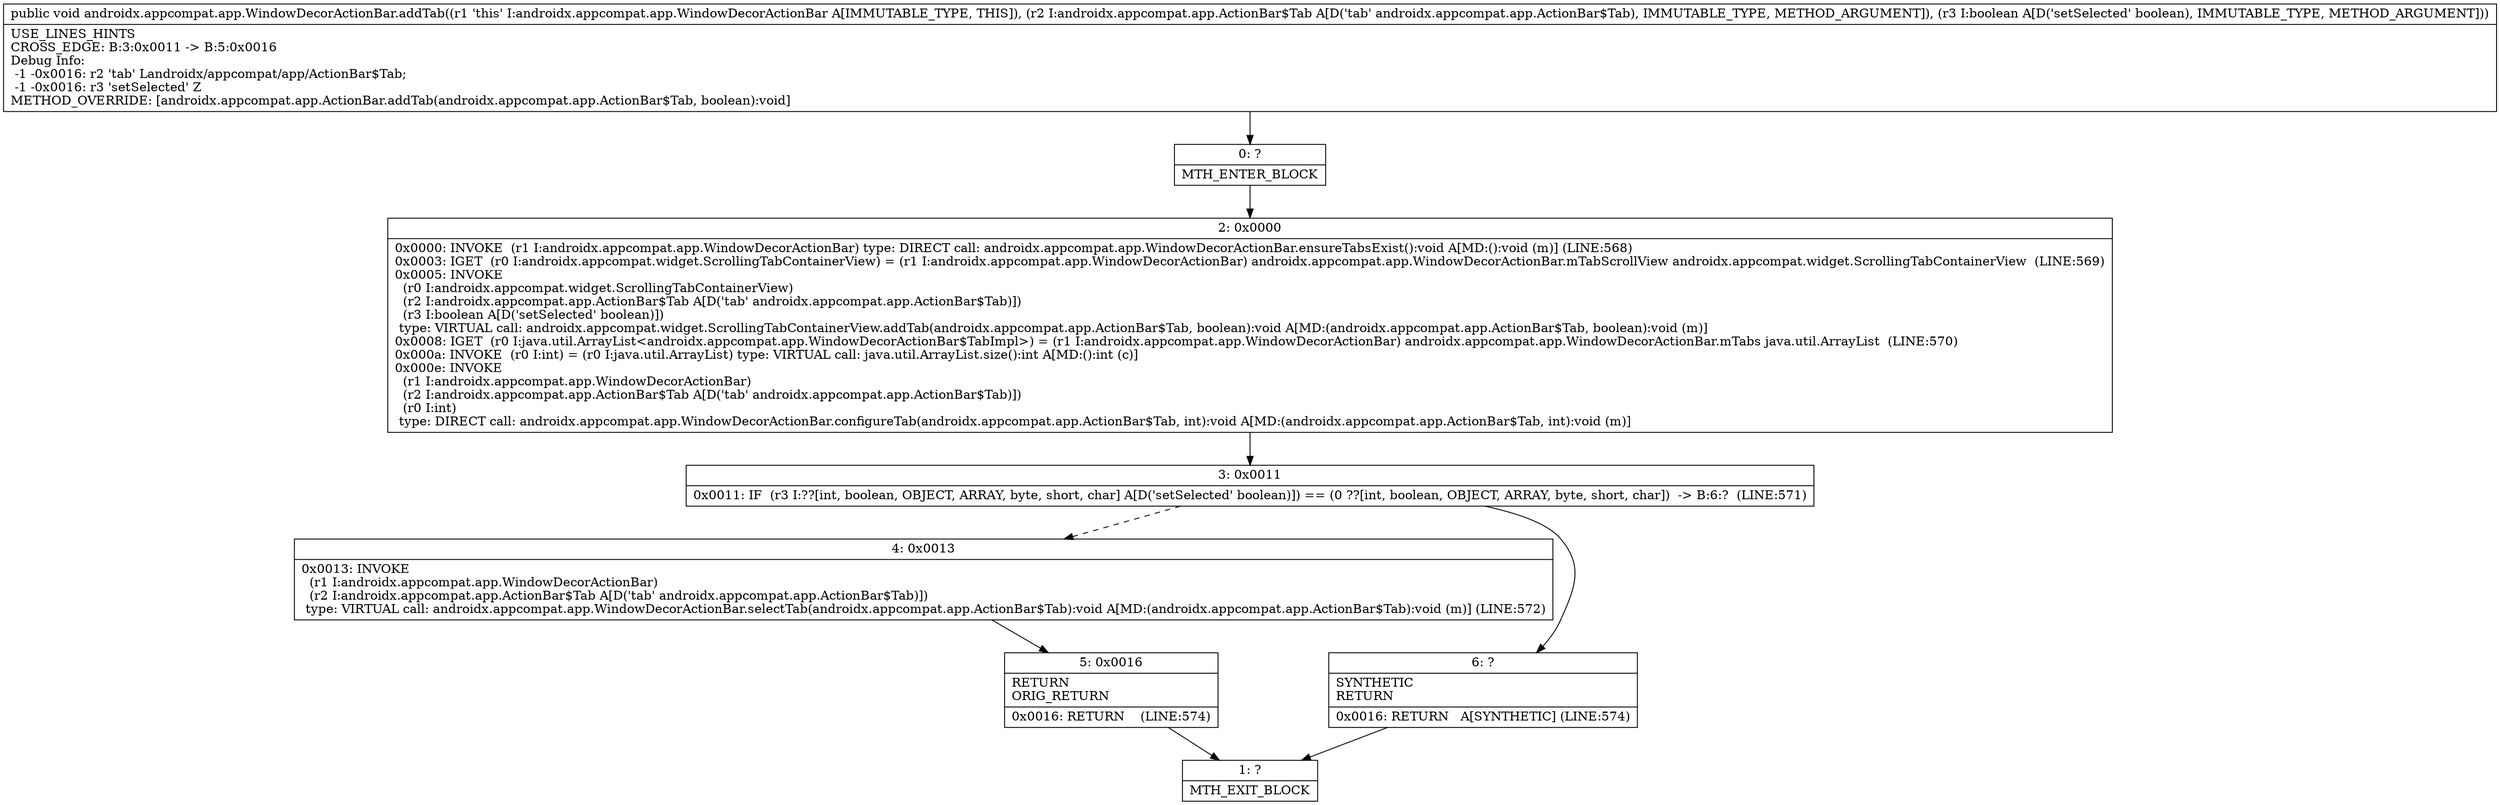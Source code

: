 digraph "CFG forandroidx.appcompat.app.WindowDecorActionBar.addTab(Landroidx\/appcompat\/app\/ActionBar$Tab;Z)V" {
Node_0 [shape=record,label="{0\:\ ?|MTH_ENTER_BLOCK\l}"];
Node_2 [shape=record,label="{2\:\ 0x0000|0x0000: INVOKE  (r1 I:androidx.appcompat.app.WindowDecorActionBar) type: DIRECT call: androidx.appcompat.app.WindowDecorActionBar.ensureTabsExist():void A[MD:():void (m)] (LINE:568)\l0x0003: IGET  (r0 I:androidx.appcompat.widget.ScrollingTabContainerView) = (r1 I:androidx.appcompat.app.WindowDecorActionBar) androidx.appcompat.app.WindowDecorActionBar.mTabScrollView androidx.appcompat.widget.ScrollingTabContainerView  (LINE:569)\l0x0005: INVOKE  \l  (r0 I:androidx.appcompat.widget.ScrollingTabContainerView)\l  (r2 I:androidx.appcompat.app.ActionBar$Tab A[D('tab' androidx.appcompat.app.ActionBar$Tab)])\l  (r3 I:boolean A[D('setSelected' boolean)])\l type: VIRTUAL call: androidx.appcompat.widget.ScrollingTabContainerView.addTab(androidx.appcompat.app.ActionBar$Tab, boolean):void A[MD:(androidx.appcompat.app.ActionBar$Tab, boolean):void (m)]\l0x0008: IGET  (r0 I:java.util.ArrayList\<androidx.appcompat.app.WindowDecorActionBar$TabImpl\>) = (r1 I:androidx.appcompat.app.WindowDecorActionBar) androidx.appcompat.app.WindowDecorActionBar.mTabs java.util.ArrayList  (LINE:570)\l0x000a: INVOKE  (r0 I:int) = (r0 I:java.util.ArrayList) type: VIRTUAL call: java.util.ArrayList.size():int A[MD:():int (c)]\l0x000e: INVOKE  \l  (r1 I:androidx.appcompat.app.WindowDecorActionBar)\l  (r2 I:androidx.appcompat.app.ActionBar$Tab A[D('tab' androidx.appcompat.app.ActionBar$Tab)])\l  (r0 I:int)\l type: DIRECT call: androidx.appcompat.app.WindowDecorActionBar.configureTab(androidx.appcompat.app.ActionBar$Tab, int):void A[MD:(androidx.appcompat.app.ActionBar$Tab, int):void (m)]\l}"];
Node_3 [shape=record,label="{3\:\ 0x0011|0x0011: IF  (r3 I:??[int, boolean, OBJECT, ARRAY, byte, short, char] A[D('setSelected' boolean)]) == (0 ??[int, boolean, OBJECT, ARRAY, byte, short, char])  \-\> B:6:?  (LINE:571)\l}"];
Node_4 [shape=record,label="{4\:\ 0x0013|0x0013: INVOKE  \l  (r1 I:androidx.appcompat.app.WindowDecorActionBar)\l  (r2 I:androidx.appcompat.app.ActionBar$Tab A[D('tab' androidx.appcompat.app.ActionBar$Tab)])\l type: VIRTUAL call: androidx.appcompat.app.WindowDecorActionBar.selectTab(androidx.appcompat.app.ActionBar$Tab):void A[MD:(androidx.appcompat.app.ActionBar$Tab):void (m)] (LINE:572)\l}"];
Node_5 [shape=record,label="{5\:\ 0x0016|RETURN\lORIG_RETURN\l|0x0016: RETURN    (LINE:574)\l}"];
Node_1 [shape=record,label="{1\:\ ?|MTH_EXIT_BLOCK\l}"];
Node_6 [shape=record,label="{6\:\ ?|SYNTHETIC\lRETURN\l|0x0016: RETURN   A[SYNTHETIC] (LINE:574)\l}"];
MethodNode[shape=record,label="{public void androidx.appcompat.app.WindowDecorActionBar.addTab((r1 'this' I:androidx.appcompat.app.WindowDecorActionBar A[IMMUTABLE_TYPE, THIS]), (r2 I:androidx.appcompat.app.ActionBar$Tab A[D('tab' androidx.appcompat.app.ActionBar$Tab), IMMUTABLE_TYPE, METHOD_ARGUMENT]), (r3 I:boolean A[D('setSelected' boolean), IMMUTABLE_TYPE, METHOD_ARGUMENT]))  | USE_LINES_HINTS\lCROSS_EDGE: B:3:0x0011 \-\> B:5:0x0016\lDebug Info:\l  \-1 \-0x0016: r2 'tab' Landroidx\/appcompat\/app\/ActionBar$Tab;\l  \-1 \-0x0016: r3 'setSelected' Z\lMETHOD_OVERRIDE: [androidx.appcompat.app.ActionBar.addTab(androidx.appcompat.app.ActionBar$Tab, boolean):void]\l}"];
MethodNode -> Node_0;Node_0 -> Node_2;
Node_2 -> Node_3;
Node_3 -> Node_4[style=dashed];
Node_3 -> Node_6;
Node_4 -> Node_5;
Node_5 -> Node_1;
Node_6 -> Node_1;
}

